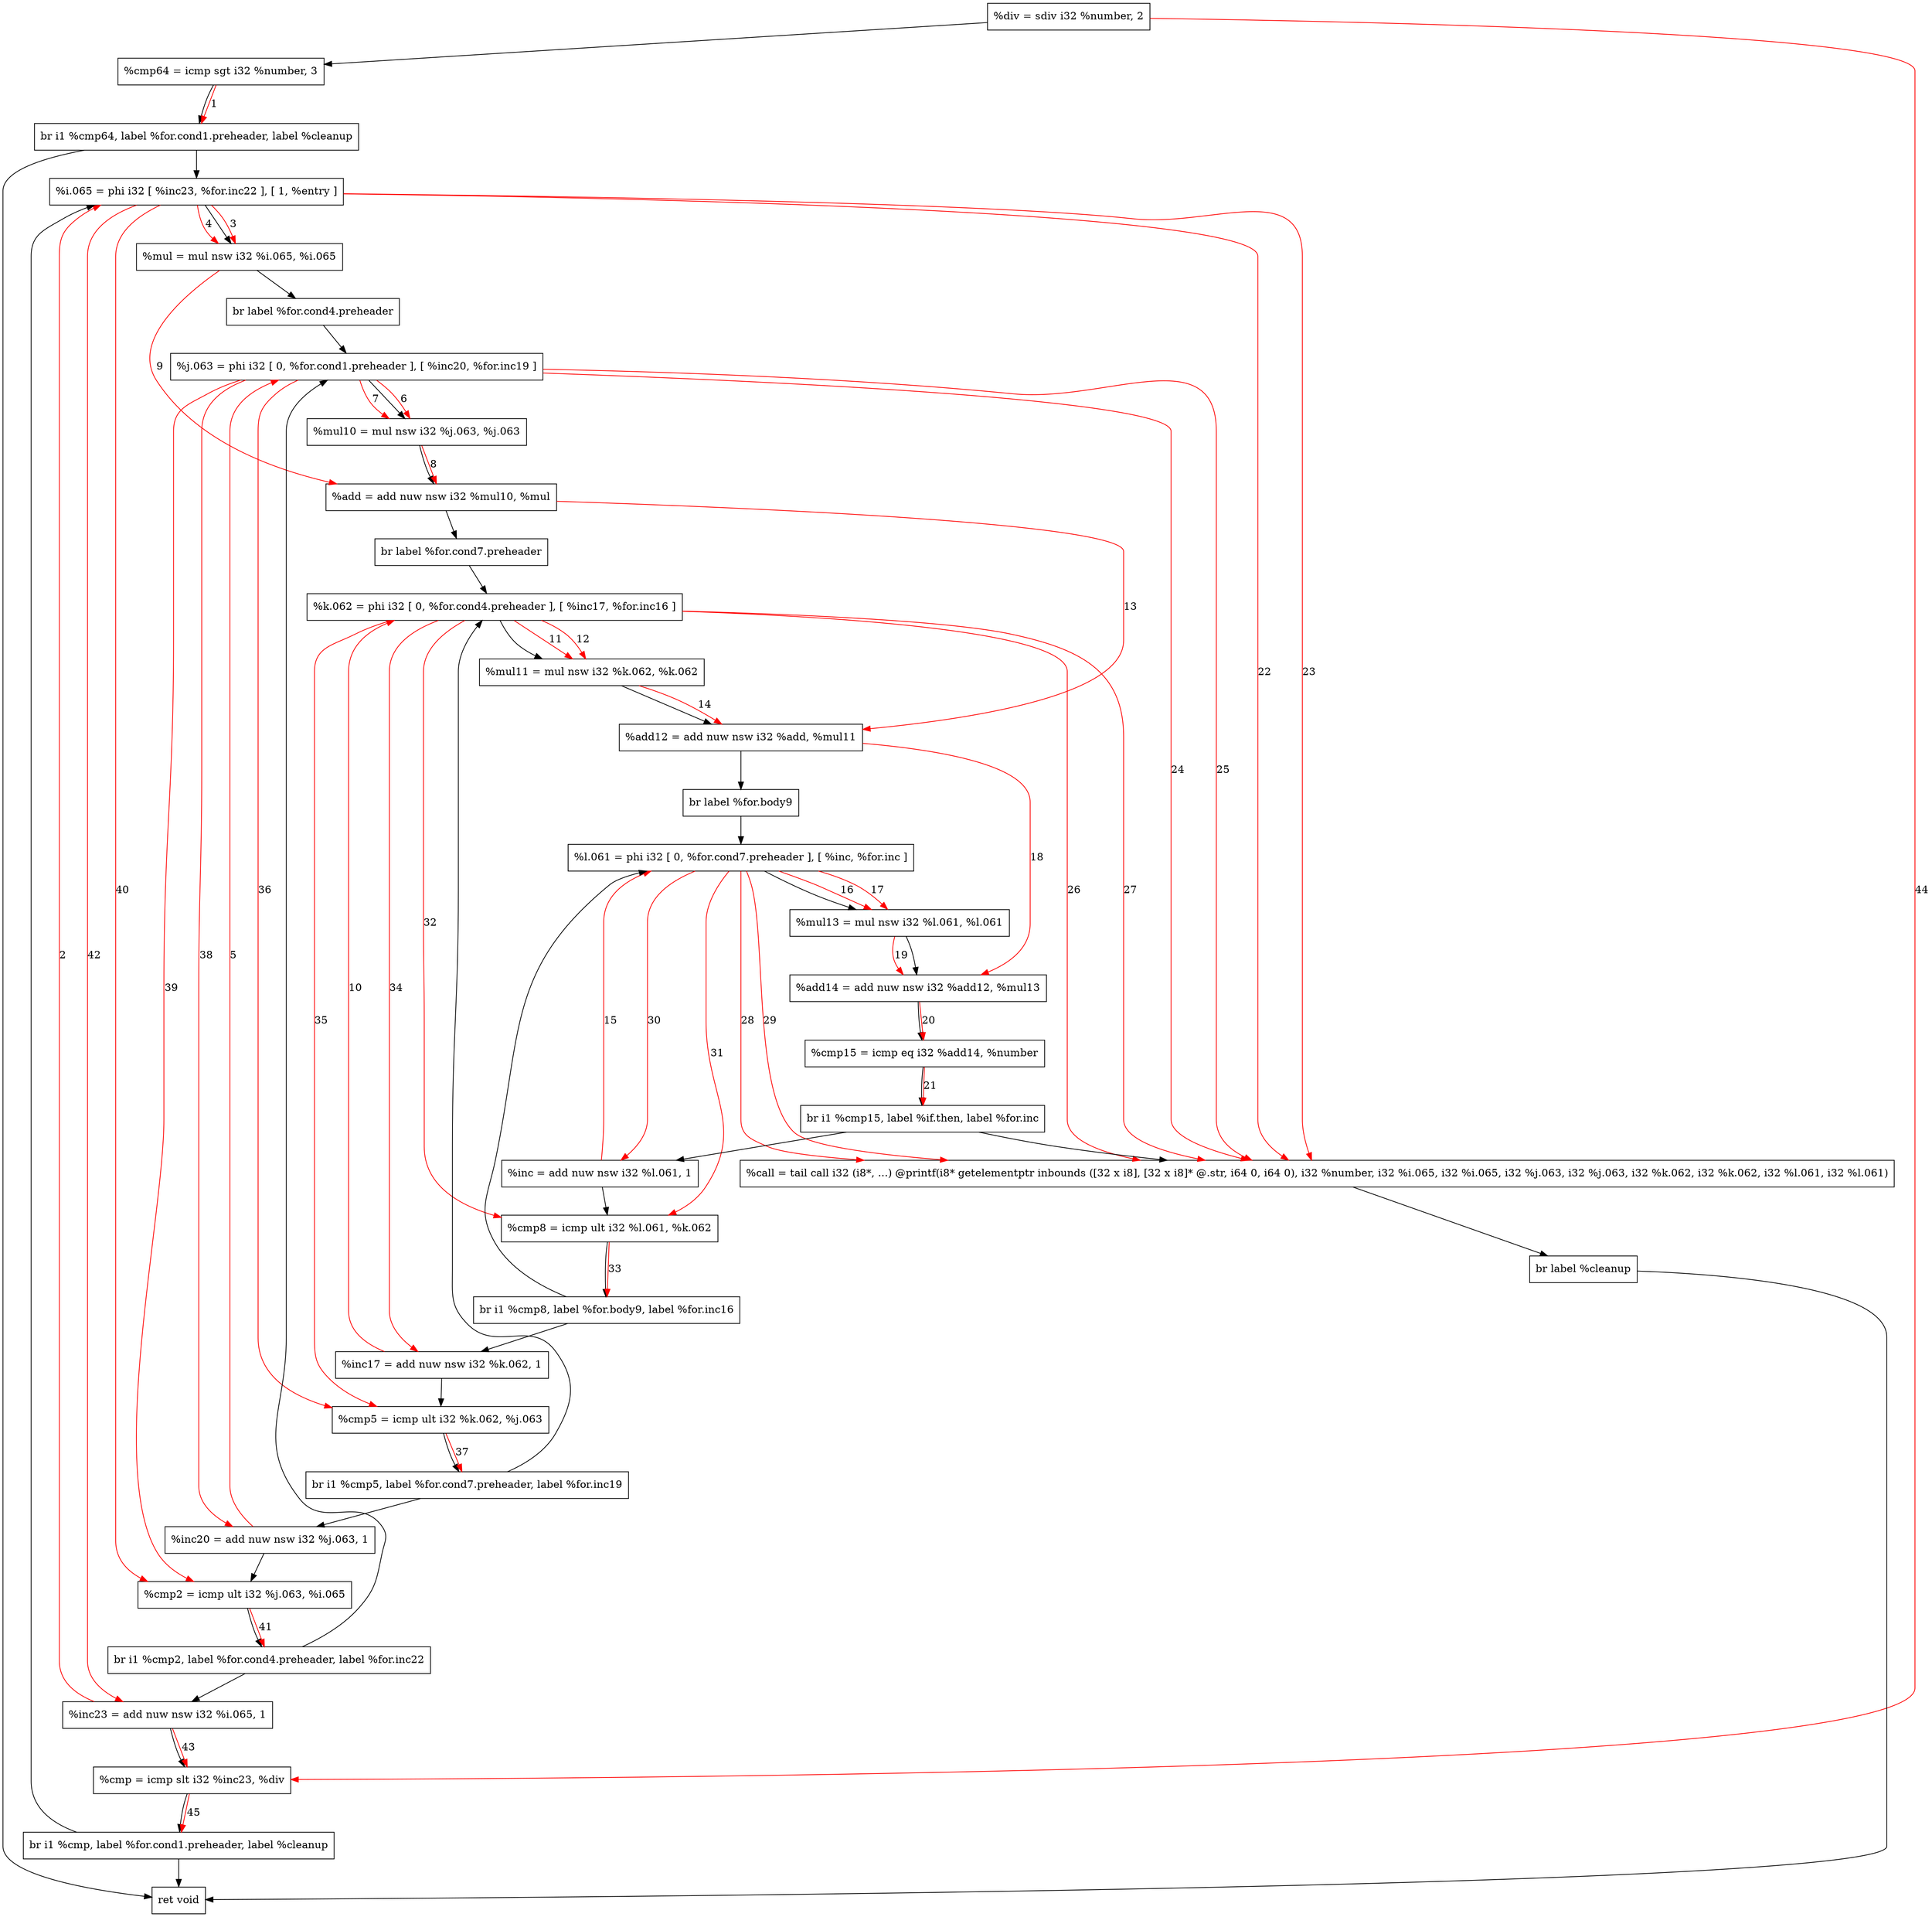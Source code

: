 digraph "CDFG for'func' function" {
	Node0x55f31adef1e0[shape=record, label="  %div = sdiv i32 %number, 2"]
	Node0x55f31adef280[shape=record, label="  %cmp64 = icmp sgt i32 %number, 3"]
	Node0x55f31ad76c98[shape=record, label="  br i1 %cmp64, label %for.cond1.preheader, label %cleanup"]
	Node0x55f31adef5c8[shape=record, label="  %i.065 = phi i32 [ %inc23, %for.inc22 ], [ 1, %entry ]"]
	Node0x55f31adef6b0[shape=record, label="  %mul = mul nsw i32 %i.065, %i.065"]
	Node0x55f31adef858[shape=record, label="  br label %for.cond4.preheader"]
	Node0x55f31adef9b8[shape=record, label="  %j.063 = phi i32 [ 0, %for.cond1.preheader ], [ %inc20, %for.inc19 ]"]
	Node0x55f31adefaa0[shape=record, label="  %mul10 = mul nsw i32 %j.063, %j.063"]
	Node0x55f31adefcd0[shape=record, label="  %add = add nuw nsw i32 %mul10, %mul"]
	Node0x55f31adefe78[shape=record, label="  br label %for.cond7.preheader"]
	Node0x55f31adeffa8[shape=record, label="  %k.062 = phi i32 [ 0, %for.cond4.preheader ], [ %inc17, %for.inc16 ]"]
	Node0x55f31adf0090[shape=record, label="  %mul11 = mul nsw i32 %k.062, %k.062"]
	Node0x55f31adf0120[shape=record, label="  %add12 = add nuw nsw i32 %add, %mul11"]
	Node0x55f31adf0278[shape=record, label="  br label %for.body9"]
	Node0x55f31adf03e8[shape=record, label="  %l.061 = phi i32 [ 0, %for.cond7.preheader ], [ %inc, %for.inc ]"]
	Node0x55f31adf04d0[shape=record, label="  %mul13 = mul nsw i32 %l.061, %l.061"]
	Node0x55f31adf0560[shape=record, label="  %add14 = add nuw nsw i32 %add12, %mul13"]
	Node0x55f31adf05f0[shape=record, label="  %cmp15 = icmp eq i32 %add14, %number"]
	Node0x55f31ad76db8[shape=record, label="  br i1 %cmp15, label %if.then, label %for.inc"]
	Node0x55f31adf0e28[shape=record, label="  %call = tail call i32 (i8*, ...) @printf(i8* getelementptr inbounds ([32 x i8], [32 x i8]* @.str, i64 0, i64 0), i32 %number, i32 %i.065, i32 %i.065, i32 %j.063, i32 %j.063, i32 %k.062, i32 %k.062, i32 %l.061, i32 %l.061)"]
	Node0x55f31adf0f08[shape=record, label="  br label %cleanup"]
	Node0x55f31adf0f80[shape=record, label="  %inc = add nuw nsw i32 %l.061, 1"]
	Node0x55f31adf0ff0[shape=record, label="  %cmp8 = icmp ult i32 %l.061, %k.062"]
	Node0x55f31ad82468[shape=record, label="  br i1 %cmp8, label %for.body9, label %for.inc16"]
	Node0x55f31adf1080[shape=record, label="  %inc17 = add nuw nsw i32 %k.062, 1"]
	Node0x55f31adf10f0[shape=record, label="  %cmp5 = icmp ult i32 %k.062, %j.063"]
	Node0x55f31ad82348[shape=record, label="  br i1 %cmp5, label %for.cond7.preheader, label %for.inc19"]
	Node0x55f31adf1180[shape=record, label="  %inc20 = add nuw nsw i32 %j.063, 1"]
	Node0x55f31adf11f0[shape=record, label="  %cmp2 = icmp ult i32 %j.063, %i.065"]
	Node0x55f31ad82588[shape=record, label="  br i1 %cmp2, label %for.cond4.preheader, label %for.inc22"]
	Node0x55f31adf1280[shape=record, label="  %inc23 = add nuw nsw i32 %i.065, 1"]
	Node0x55f31adf12f0[shape=record, label="  %cmp = icmp slt i32 %inc23, %div"]
	Node0x55f31adf1398[shape=record, label="  br i1 %cmp, label %for.cond1.preheader, label %cleanup"]
	Node0x55f31adf13e0[shape=record, label="  ret void"]
	Node0x55f31adef1e0 -> Node0x55f31adef280
	Node0x55f31adef280 -> Node0x55f31ad76c98
	Node0x55f31ad76c98 -> Node0x55f31adef5c8
	Node0x55f31ad76c98 -> Node0x55f31adf13e0
	Node0x55f31adef5c8 -> Node0x55f31adef6b0
	Node0x55f31adef6b0 -> Node0x55f31adef858
	Node0x55f31adef858 -> Node0x55f31adef9b8
	Node0x55f31adef9b8 -> Node0x55f31adefaa0
	Node0x55f31adefaa0 -> Node0x55f31adefcd0
	Node0x55f31adefcd0 -> Node0x55f31adefe78
	Node0x55f31adefe78 -> Node0x55f31adeffa8
	Node0x55f31adeffa8 -> Node0x55f31adf0090
	Node0x55f31adf0090 -> Node0x55f31adf0120
	Node0x55f31adf0120 -> Node0x55f31adf0278
	Node0x55f31adf0278 -> Node0x55f31adf03e8
	Node0x55f31adf03e8 -> Node0x55f31adf04d0
	Node0x55f31adf04d0 -> Node0x55f31adf0560
	Node0x55f31adf0560 -> Node0x55f31adf05f0
	Node0x55f31adf05f0 -> Node0x55f31ad76db8
	Node0x55f31ad76db8 -> Node0x55f31adf0e28
	Node0x55f31ad76db8 -> Node0x55f31adf0f80
	Node0x55f31adf0e28 -> Node0x55f31adf0f08
	Node0x55f31adf0f08 -> Node0x55f31adf13e0
	Node0x55f31adf0f80 -> Node0x55f31adf0ff0
	Node0x55f31adf0ff0 -> Node0x55f31ad82468
	Node0x55f31ad82468 -> Node0x55f31adf03e8
	Node0x55f31ad82468 -> Node0x55f31adf1080
	Node0x55f31adf1080 -> Node0x55f31adf10f0
	Node0x55f31adf10f0 -> Node0x55f31ad82348
	Node0x55f31ad82348 -> Node0x55f31adeffa8
	Node0x55f31ad82348 -> Node0x55f31adf1180
	Node0x55f31adf1180 -> Node0x55f31adf11f0
	Node0x55f31adf11f0 -> Node0x55f31ad82588
	Node0x55f31ad82588 -> Node0x55f31adef9b8
	Node0x55f31ad82588 -> Node0x55f31adf1280
	Node0x55f31adf1280 -> Node0x55f31adf12f0
	Node0x55f31adf12f0 -> Node0x55f31adf1398
	Node0x55f31adf1398 -> Node0x55f31adef5c8
	Node0x55f31adf1398 -> Node0x55f31adf13e0
edge [color=red]
	Node0x55f31adef280 -> Node0x55f31ad76c98[label="1"]
	Node0x55f31adf1280 -> Node0x55f31adef5c8[label="2"]
	Node0x55f31adef5c8 -> Node0x55f31adef6b0[label="3"]
	Node0x55f31adef5c8 -> Node0x55f31adef6b0[label="4"]
	Node0x55f31adf1180 -> Node0x55f31adef9b8[label="5"]
	Node0x55f31adef9b8 -> Node0x55f31adefaa0[label="6"]
	Node0x55f31adef9b8 -> Node0x55f31adefaa0[label="7"]
	Node0x55f31adefaa0 -> Node0x55f31adefcd0[label="8"]
	Node0x55f31adef6b0 -> Node0x55f31adefcd0[label="9"]
	Node0x55f31adf1080 -> Node0x55f31adeffa8[label="10"]
	Node0x55f31adeffa8 -> Node0x55f31adf0090[label="11"]
	Node0x55f31adeffa8 -> Node0x55f31adf0090[label="12"]
	Node0x55f31adefcd0 -> Node0x55f31adf0120[label="13"]
	Node0x55f31adf0090 -> Node0x55f31adf0120[label="14"]
	Node0x55f31adf0f80 -> Node0x55f31adf03e8[label="15"]
	Node0x55f31adf03e8 -> Node0x55f31adf04d0[label="16"]
	Node0x55f31adf03e8 -> Node0x55f31adf04d0[label="17"]
	Node0x55f31adf0120 -> Node0x55f31adf0560[label="18"]
	Node0x55f31adf04d0 -> Node0x55f31adf0560[label="19"]
	Node0x55f31adf0560 -> Node0x55f31adf05f0[label="20"]
	Node0x55f31adf05f0 -> Node0x55f31ad76db8[label="21"]
	Node0x55f31adef5c8 -> Node0x55f31adf0e28[label="22"]
	Node0x55f31adef5c8 -> Node0x55f31adf0e28[label="23"]
	Node0x55f31adef9b8 -> Node0x55f31adf0e28[label="24"]
	Node0x55f31adef9b8 -> Node0x55f31adf0e28[label="25"]
	Node0x55f31adeffa8 -> Node0x55f31adf0e28[label="26"]
	Node0x55f31adeffa8 -> Node0x55f31adf0e28[label="27"]
	Node0x55f31adf03e8 -> Node0x55f31adf0e28[label="28"]
	Node0x55f31adf03e8 -> Node0x55f31adf0e28[label="29"]
	Node0x55f31adf03e8 -> Node0x55f31adf0f80[label="30"]
	Node0x55f31adf03e8 -> Node0x55f31adf0ff0[label="31"]
	Node0x55f31adeffa8 -> Node0x55f31adf0ff0[label="32"]
	Node0x55f31adf0ff0 -> Node0x55f31ad82468[label="33"]
	Node0x55f31adeffa8 -> Node0x55f31adf1080[label="34"]
	Node0x55f31adeffa8 -> Node0x55f31adf10f0[label="35"]
	Node0x55f31adef9b8 -> Node0x55f31adf10f0[label="36"]
	Node0x55f31adf10f0 -> Node0x55f31ad82348[label="37"]
	Node0x55f31adef9b8 -> Node0x55f31adf1180[label="38"]
	Node0x55f31adef9b8 -> Node0x55f31adf11f0[label="39"]
	Node0x55f31adef5c8 -> Node0x55f31adf11f0[label="40"]
	Node0x55f31adf11f0 -> Node0x55f31ad82588[label="41"]
	Node0x55f31adef5c8 -> Node0x55f31adf1280[label="42"]
	Node0x55f31adf1280 -> Node0x55f31adf12f0[label="43"]
	Node0x55f31adef1e0 -> Node0x55f31adf12f0[label="44"]
	Node0x55f31adf12f0 -> Node0x55f31adf1398[label="45"]
}
